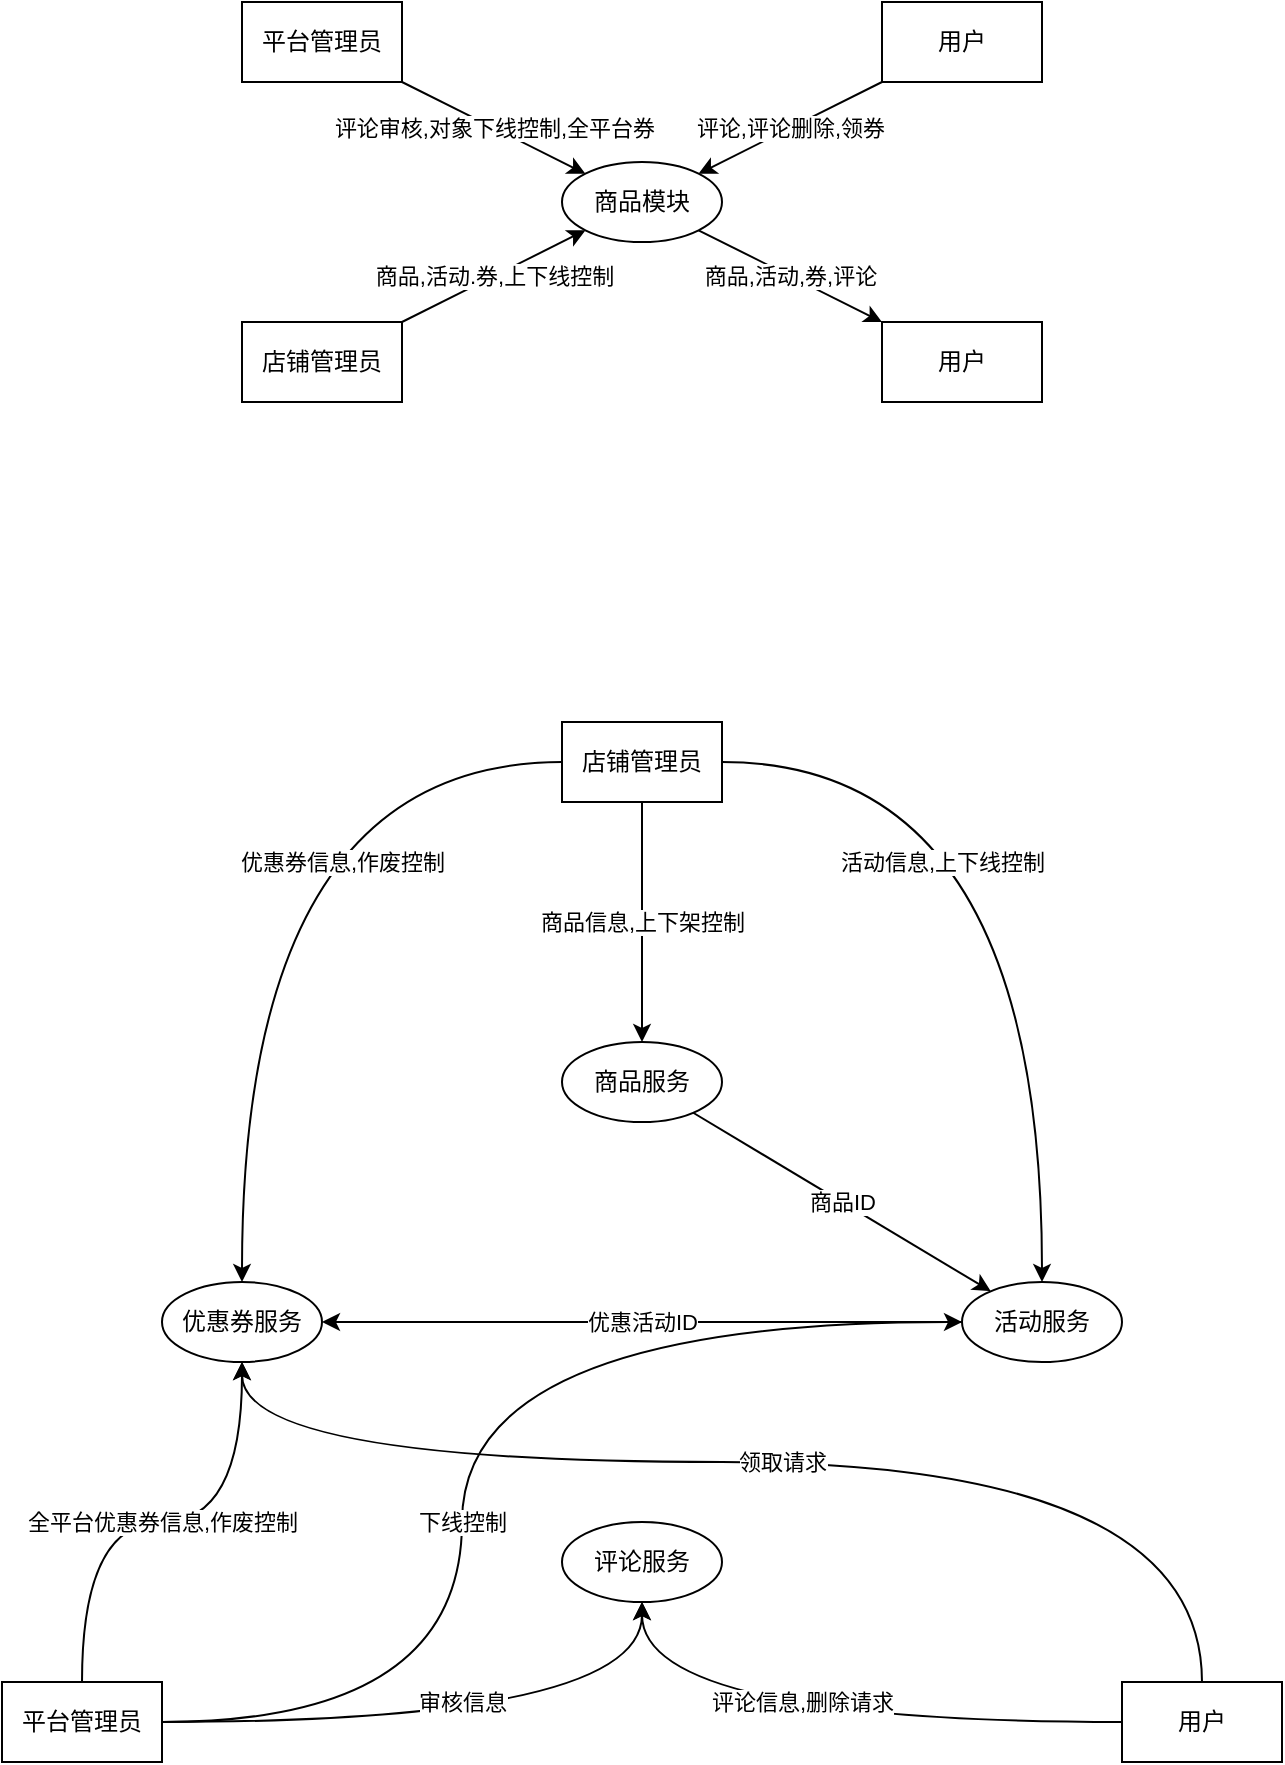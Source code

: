<mxfile version="13.8.2" type="github">
  <diagram id="tlwxFYN7nEPO611R5yER" name="Page-1">
    <mxGraphModel dx="1114" dy="786" grid="1" gridSize="10" guides="1" tooltips="1" connect="1" arrows="1" fold="1" page="1" pageScale="1" pageWidth="850" pageHeight="1100" math="0" shadow="0">
      <root>
        <mxCell id="0" />
        <mxCell id="1" parent="0" />
        <mxCell id="JlzYUt2903bJceBeCsOK-10" value="商品,活动,券,评论" style="edgeStyle=none;rounded=0;orthogonalLoop=1;jettySize=auto;html=1;" edge="1" parent="1" source="JlzYUt2903bJceBeCsOK-1" target="JlzYUt2903bJceBeCsOK-9">
          <mxGeometry relative="1" as="geometry" />
        </mxCell>
        <mxCell id="JlzYUt2903bJceBeCsOK-1" value="商品模块" style="ellipse;whiteSpace=wrap;html=1;" vertex="1" parent="1">
          <mxGeometry x="360" y="120" width="80" height="40" as="geometry" />
        </mxCell>
        <mxCell id="JlzYUt2903bJceBeCsOK-8" value="评论,评论删除,领券" style="edgeStyle=none;rounded=0;orthogonalLoop=1;jettySize=auto;html=1;" edge="1" parent="1" source="JlzYUt2903bJceBeCsOK-2" target="JlzYUt2903bJceBeCsOK-1">
          <mxGeometry relative="1" as="geometry" />
        </mxCell>
        <mxCell id="JlzYUt2903bJceBeCsOK-2" value="用户" style="rounded=0;whiteSpace=wrap;html=1;" vertex="1" parent="1">
          <mxGeometry x="520" y="40" width="80" height="40" as="geometry" />
        </mxCell>
        <mxCell id="JlzYUt2903bJceBeCsOK-6" value="评论审核,对象下线控制,全平台券" style="rounded=0;orthogonalLoop=1;jettySize=auto;html=1;" edge="1" parent="1" source="JlzYUt2903bJceBeCsOK-4" target="JlzYUt2903bJceBeCsOK-1">
          <mxGeometry relative="1" as="geometry" />
        </mxCell>
        <mxCell id="JlzYUt2903bJceBeCsOK-4" value="平台管理员" style="rounded=0;whiteSpace=wrap;html=1;" vertex="1" parent="1">
          <mxGeometry x="200" y="40" width="80" height="40" as="geometry" />
        </mxCell>
        <mxCell id="JlzYUt2903bJceBeCsOK-7" value="商品,活动.券,上下线控制" style="edgeStyle=none;rounded=0;orthogonalLoop=1;jettySize=auto;html=1;" edge="1" parent="1" source="JlzYUt2903bJceBeCsOK-5" target="JlzYUt2903bJceBeCsOK-1">
          <mxGeometry relative="1" as="geometry" />
        </mxCell>
        <mxCell id="JlzYUt2903bJceBeCsOK-5" value="店铺管理员" style="rounded=0;whiteSpace=wrap;html=1;" vertex="1" parent="1">
          <mxGeometry x="200" y="200" width="80" height="40" as="geometry" />
        </mxCell>
        <mxCell id="JlzYUt2903bJceBeCsOK-9" value="用户" style="rounded=0;whiteSpace=wrap;html=1;" vertex="1" parent="1">
          <mxGeometry x="520" y="200" width="80" height="40" as="geometry" />
        </mxCell>
        <mxCell id="JlzYUt2903bJceBeCsOK-22" value="商品ID" style="rounded=0;orthogonalLoop=1;jettySize=auto;html=1;" edge="1" parent="1" source="JlzYUt2903bJceBeCsOK-11" target="JlzYUt2903bJceBeCsOK-13">
          <mxGeometry relative="1" as="geometry" />
        </mxCell>
        <mxCell id="JlzYUt2903bJceBeCsOK-11" value="商品服务" style="ellipse;whiteSpace=wrap;html=1;" vertex="1" parent="1">
          <mxGeometry x="360" y="560" width="80" height="40" as="geometry" />
        </mxCell>
        <mxCell id="JlzYUt2903bJceBeCsOK-12" value="评论服务" style="ellipse;whiteSpace=wrap;html=1;" vertex="1" parent="1">
          <mxGeometry x="360" y="800" width="80" height="40" as="geometry" />
        </mxCell>
        <mxCell id="JlzYUt2903bJceBeCsOK-23" value="优惠活动ID" style="edgeStyle=none;rounded=0;orthogonalLoop=1;jettySize=auto;html=1;" edge="1" parent="1" source="JlzYUt2903bJceBeCsOK-13" target="JlzYUt2903bJceBeCsOK-14">
          <mxGeometry relative="1" as="geometry" />
        </mxCell>
        <mxCell id="JlzYUt2903bJceBeCsOK-13" value="活动服务" style="ellipse;whiteSpace=wrap;html=1;" vertex="1" parent="1">
          <mxGeometry x="560" y="680" width="80" height="40" as="geometry" />
        </mxCell>
        <mxCell id="JlzYUt2903bJceBeCsOK-14" value="优惠券服务" style="ellipse;whiteSpace=wrap;html=1;" vertex="1" parent="1">
          <mxGeometry x="160" y="680" width="80" height="40" as="geometry" />
        </mxCell>
        <mxCell id="JlzYUt2903bJceBeCsOK-26" value="评论信息,删除请求" style="edgeStyle=orthogonalEdgeStyle;curved=1;rounded=0;orthogonalLoop=1;jettySize=auto;html=1;" edge="1" parent="1" source="JlzYUt2903bJceBeCsOK-15" target="JlzYUt2903bJceBeCsOK-12">
          <mxGeometry x="0.067" y="-10" relative="1" as="geometry">
            <mxPoint as="offset" />
          </mxGeometry>
        </mxCell>
        <mxCell id="JlzYUt2903bJceBeCsOK-29" value="领取请求" style="edgeStyle=orthogonalEdgeStyle;curved=1;rounded=0;orthogonalLoop=1;jettySize=auto;html=1;" edge="1" parent="1" source="JlzYUt2903bJceBeCsOK-15" target="JlzYUt2903bJceBeCsOK-14">
          <mxGeometry relative="1" as="geometry">
            <Array as="points">
              <mxPoint x="680" y="770" />
              <mxPoint x="200" y="770" />
            </Array>
          </mxGeometry>
        </mxCell>
        <mxCell id="JlzYUt2903bJceBeCsOK-15" value="用户" style="rounded=0;whiteSpace=wrap;html=1;" vertex="1" parent="1">
          <mxGeometry x="640" y="880" width="80" height="40" as="geometry" />
        </mxCell>
        <mxCell id="JlzYUt2903bJceBeCsOK-18" value="商品信息,上下架控制" style="edgeStyle=orthogonalEdgeStyle;rounded=0;orthogonalLoop=1;jettySize=auto;html=1;curved=1;" edge="1" parent="1" source="JlzYUt2903bJceBeCsOK-16" target="JlzYUt2903bJceBeCsOK-11">
          <mxGeometry relative="1" as="geometry">
            <Array as="points">
              <mxPoint x="400" y="500" />
              <mxPoint x="400" y="500" />
            </Array>
          </mxGeometry>
        </mxCell>
        <mxCell id="JlzYUt2903bJceBeCsOK-21" value="活动信息,上下线控制" style="edgeStyle=orthogonalEdgeStyle;curved=1;rounded=0;orthogonalLoop=1;jettySize=auto;html=1;" edge="1" parent="1" source="JlzYUt2903bJceBeCsOK-16" target="JlzYUt2903bJceBeCsOK-13">
          <mxGeometry x="-0.476" y="-50" relative="1" as="geometry">
            <mxPoint as="offset" />
          </mxGeometry>
        </mxCell>
        <mxCell id="JlzYUt2903bJceBeCsOK-24" value="优惠券信息,作废控制" style="edgeStyle=orthogonalEdgeStyle;rounded=0;orthogonalLoop=1;jettySize=auto;html=1;curved=1;" edge="1" parent="1" source="JlzYUt2903bJceBeCsOK-16" target="JlzYUt2903bJceBeCsOK-14">
          <mxGeometry x="-0.476" y="50" relative="1" as="geometry">
            <mxPoint as="offset" />
          </mxGeometry>
        </mxCell>
        <mxCell id="JlzYUt2903bJceBeCsOK-16" value="店铺管理员" style="rounded=0;whiteSpace=wrap;html=1;" vertex="1" parent="1">
          <mxGeometry x="360" y="400" width="80" height="40" as="geometry" />
        </mxCell>
        <mxCell id="JlzYUt2903bJceBeCsOK-25" value="审核信息" style="edgeStyle=orthogonalEdgeStyle;curved=1;rounded=0;orthogonalLoop=1;jettySize=auto;html=1;" edge="1" parent="1" source="JlzYUt2903bJceBeCsOK-17" target="JlzYUt2903bJceBeCsOK-12">
          <mxGeometry y="10" relative="1" as="geometry">
            <mxPoint as="offset" />
          </mxGeometry>
        </mxCell>
        <mxCell id="JlzYUt2903bJceBeCsOK-27" value="全平台优惠券信息,作废控制" style="edgeStyle=orthogonalEdgeStyle;curved=1;rounded=0;orthogonalLoop=1;jettySize=auto;html=1;" edge="1" parent="1" source="JlzYUt2903bJceBeCsOK-17" target="JlzYUt2903bJceBeCsOK-14">
          <mxGeometry relative="1" as="geometry" />
        </mxCell>
        <mxCell id="JlzYUt2903bJceBeCsOK-28" value="下线控制" style="edgeStyle=orthogonalEdgeStyle;curved=1;rounded=0;orthogonalLoop=1;jettySize=auto;html=1;" edge="1" parent="1" source="JlzYUt2903bJceBeCsOK-17" target="JlzYUt2903bJceBeCsOK-13">
          <mxGeometry x="-0.167" relative="1" as="geometry">
            <Array as="points">
              <mxPoint x="310" y="900" />
              <mxPoint x="310" y="700" />
            </Array>
            <mxPoint as="offset" />
          </mxGeometry>
        </mxCell>
        <mxCell id="JlzYUt2903bJceBeCsOK-17" value="平台管理员" style="rounded=0;whiteSpace=wrap;html=1;" vertex="1" parent="1">
          <mxGeometry x="80" y="880" width="80" height="40" as="geometry" />
        </mxCell>
      </root>
    </mxGraphModel>
  </diagram>
</mxfile>
